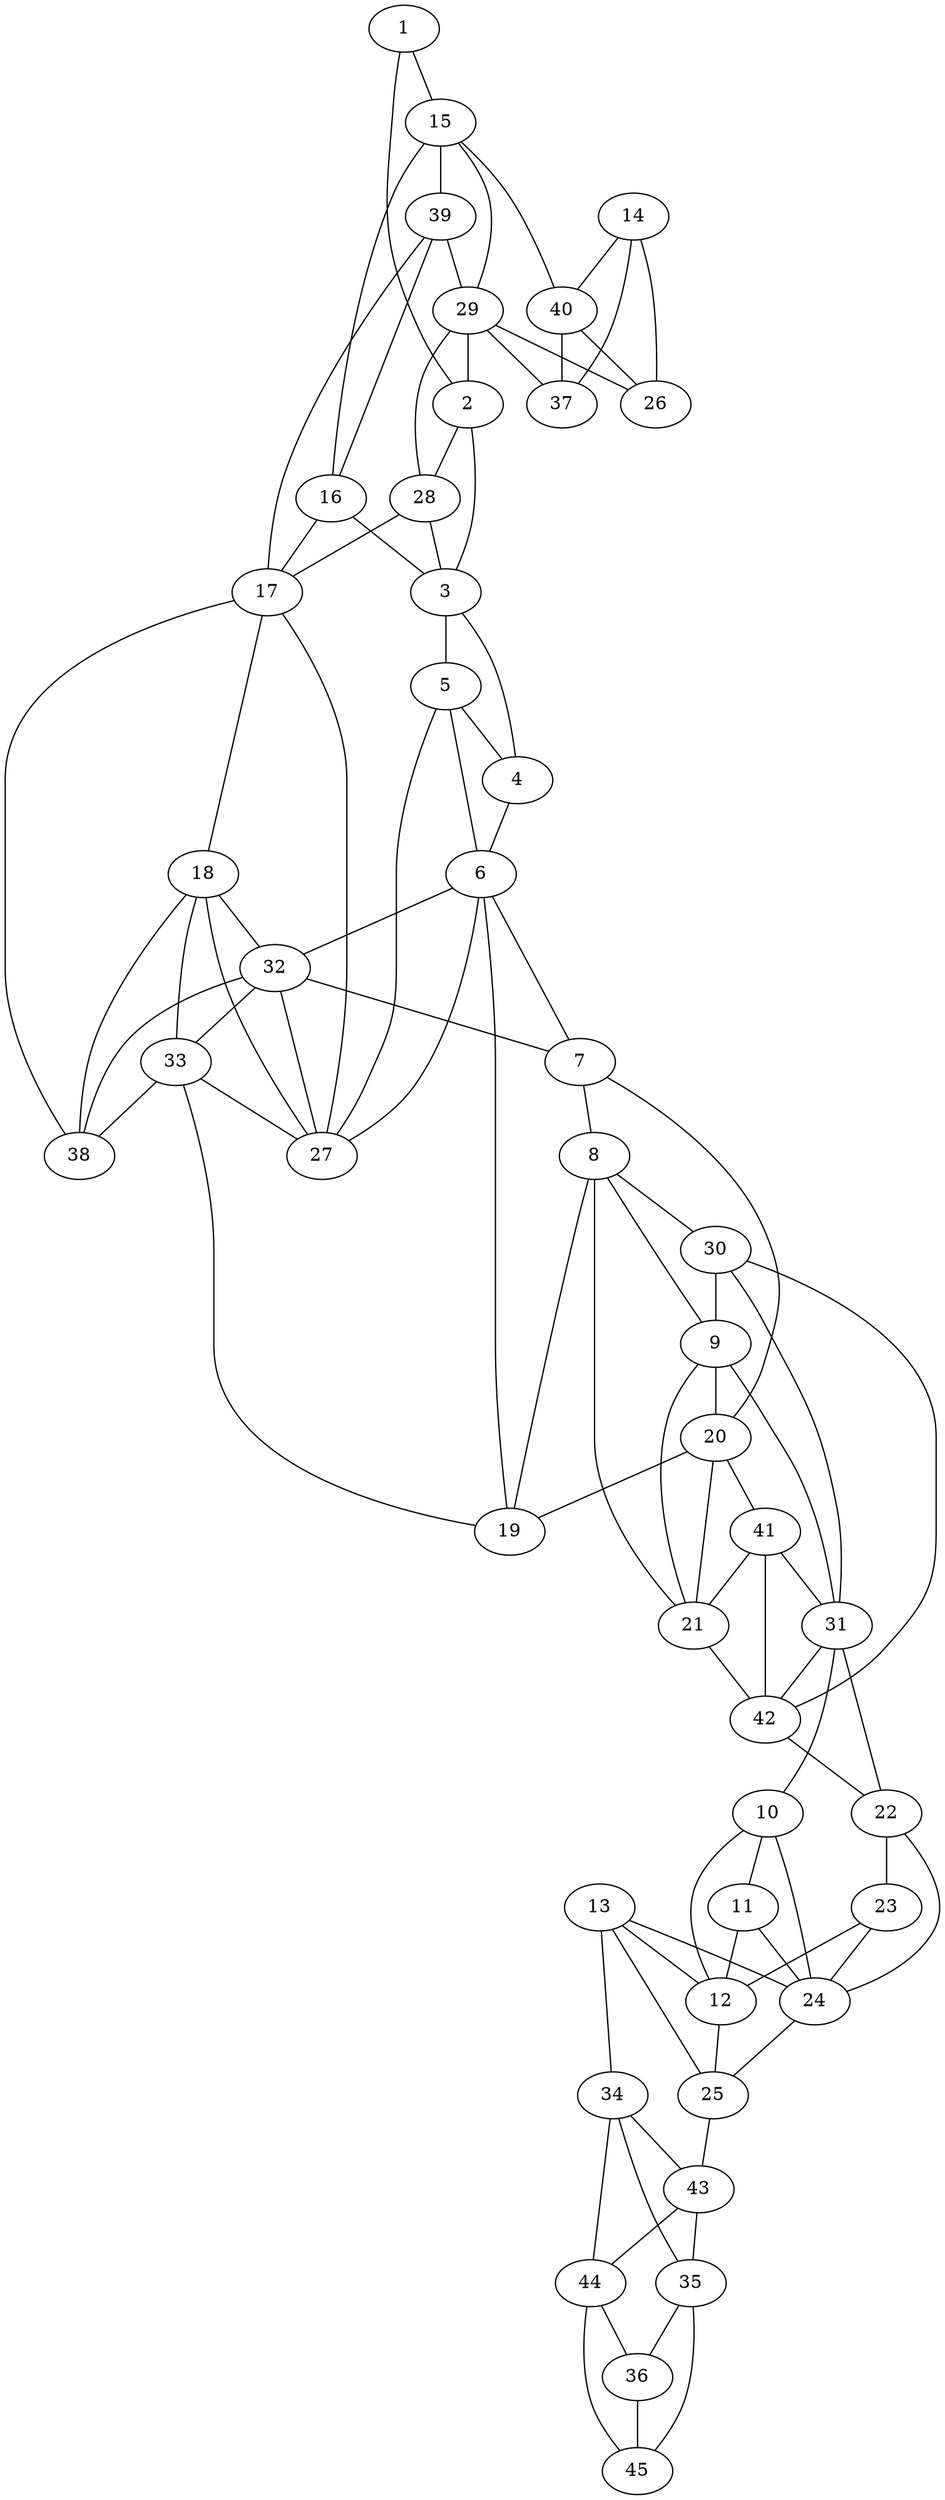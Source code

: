graph pdb1mop {
	1	 [aaLength=15,
		sequence=APGDVADVSRALRLT,
		type=0];
	15	 [aaLength=13,
		sequence=HEGHLALVRAAKR,
		type=0];
	1 -- 15	 [distance0="37.25215",
		frequency=1,
		type0=3];
	2	 [aaLength=13,
		sequence=HEGHLALVRAAKR,
		type=0];
	1 -- 2	 [distance0="30.5668",
		frequency=1,
		type0=2];
	3	 [aaLength=5,
		sequence=NPMQF,
		type=0];
	2 -- 3	 [distance0="28.91799",
		frequency=1,
		type0=2];
	28	 [aaLength=7,
		sequence=SVVVVSI,
		type=1];
	2 -- 28	 [distance0="3.0",
		frequency=1,
		type0=4];
	5	 [aaLength=12,
		sequence=TPDDDLAQLRAE,
		type=0];
	3 -- 5	 [distance0="25.76806",
		frequency=1,
		type0=3];
	4	 [aaLength=6,
		sequence=GDLDAY,
		type=0];
	3 -- 4	 [distance0="11.32107",
		distance1="3.0",
		frequency=2,
		type0=1,
		type1=4];
	6	 [aaLength=6,
		sequence=TTAAMY,
		type=0];
	4 -- 6	 [distance0="29.92054",
		frequency=1,
		type0=3];
	5 -- 4	 [distance0="21.14075",
		frequency=1,
		type0=1];
	27	 [aaLength=3,
		sequence=IAF,
		type=1];
	5 -- 27	 [distance0="3.0",
		frequency=1,
		type0=4];
	6 -- 5	 [distance0="22.37065",
		frequency=1,
		type0=1];
	7	 [aaLength=10,
		sequence=GPLAAELEGG,
		type=0];
	6 -- 7	 [distance0="29.13166",
		frequency=1,
		type0=3];
	19	 [aaLength=10,
		sequence=GPLAAELEGG,
		type=0];
	6 -- 19	 [distance0="28.38338",
		frequency=1,
		type0=2];
	32	 [aaLength=3,
		sequence=TVQ,
		type=1];
	6 -- 32	 [distance0="6.0",
		frequency=1,
		type0=4];
	8	 [aaLength=18,
		sequence=THFAGVLTVVLKLLQIVR,
		type=0];
	7 -- 8	 [distance0="21.47382",
		distance1="3.0",
		frequency=2,
		type0=2,
		type1=4];
	20	 [aaLength=18,
		sequence=THFAGVLTVVLKLLQIVR,
		type=0];
	7 -- 20	 [distance0="22.76407",
		frequency=1,
		type0=3];
	8 -- 19	 [distance0="19.92184",
		frequency=1,
		type0=2];
	30	 [aaLength=5,
		sequence=RVFFG,
		type=1];
	8 -- 30	 [distance0="2.0",
		frequency=1,
		type0=4];
	9	 [aaLength=15,
		sequence=DYQQLVLIRQLVADF,
		type=0];
	9 -- 8	 [distance0="28.14792",
		frequency=1,
		type0=2];
	9 -- 20	 [distance0="28.74015",
		frequency=1,
		type0=3];
	21	 [aaLength=15,
		sequence=DYQQLVLIRQLVADF,
		type=0];
	9 -- 21	 [distance0="3.539224",
		frequency=1,
		type0=1];
	31	 [aaLength=5,
		sequence=AVVGV,
		type=1];
	9 -- 31	 [distance0="4.0",
		frequency=1,
		type0=4];
	10	 [aaLength=7,
		sequence=SSRNRYL,
		type=0];
	12	 [aaLength=14,
		sequence=VALSAALTAAAHAA,
		type=0];
	10 -- 12	 [distance0="21.89451",
		frequency=1,
		type0=2];
	11	 [aaLength=8,
		sequence=DPAQRAAA,
		type=0];
	10 -- 11	 [distance0="10.43396",
		distance1="0.0",
		frequency=2,
		type0=1,
		type1=5];
	24	 [aaLength=14,
		sequence=VALSAALTAAAHAA,
		type=0];
	10 -- 24	 [distance0="29.19726",
		frequency=1,
		type0=3];
	11 -- 12	 [distance0="19.46228",
		distance1="0.0",
		frequency=2,
		type0=2,
		type1=5];
	11 -- 24	 [distance0="30.32725",
		frequency=1,
		type0=3];
	25	 [aaLength=15,
		sequence=GAQAALDAARAVLDA,
		type=0];
	12 -- 25	 [distance0="17.37083",
		frequency=1,
		type0=2];
	13	 [aaLength=15,
		sequence=GAQAALDAARAVLDA,
		type=0];
	13 -- 12	 [distance0="17.58177",
		frequency=1,
		type0=2];
	13 -- 24	 [distance0="23.36147",
		frequency=1,
		type0=3];
	13 -- 25	 [distance0="11.12767",
		frequency=1,
		type0=1];
	34	 [aaLength=9,
		sequence=AVDYLELRD,
		type=1];
	13 -- 34	 [distance0="4.0",
		frequency=1,
		type0=4];
	14	 [aaLength=15,
		sequence=APGDVADVSRALRLT,
		type=0];
	26	 [aaLength=3,
		sequence=NVY,
		type=1];
	14 -- 26	 [distance0="20.79252",
		frequency=1,
		type0=1];
	37	 [aaLength=3,
		sequence=NVY,
		type=1];
	14 -- 37	 [distance0="20.79252",
		frequency=1,
		type0=2];
	40	 [aaLength=7,
		sequence=RVMLVPT,
		type=1];
	14 -- 40	 [distance0="2.0",
		frequency=1,
		type0=4];
	29	 [aaLength=7,
		sequence=RVMLVPT,
		type=1];
	15 -- 29	 [distance0="25.13973",
		frequency=1,
		type0=2];
	39	 [aaLength=7,
		sequence=SVVVVSI,
		type=1];
	15 -- 39	 [distance0="3.0",
		frequency=1,
		type0=4];
	15 -- 40	 [distance0="25.13973",
		frequency=1,
		type0=3];
	16	 [aaLength=5,
		sequence=NPMQF,
		type=0];
	16 -- 15	 [distance0="31.20806",
		frequency=1,
		type0=3];
	16 -- 3	 [distance0="25.02411",
		frequency=1,
		type0=1];
	17	 [aaLength=12,
		sequence=TPDDDLAQLRAE,
		type=0];
	16 -- 17	 [distance0="27.72733",
		distance1="11.0",
		frequency=2,
		type0=2,
		type1=4];
	18	 [aaLength=6,
		sequence=TTAAMY,
		type=0];
	17 -- 18	 [distance0="24.7792",
		frequency=1,
		type0=3];
	17 -- 27	 [distance0="17.62889",
		frequency=1,
		type0=1];
	38	 [aaLength=3,
		sequence=IAF,
		type=1];
	17 -- 38	 [distance0="17.62889",
		distance1="3.0",
		frequency=2,
		type0=2,
		type1=4];
	18 -- 27	 [distance0="22.12288",
		frequency=1,
		type0=1];
	18 -- 32	 [distance0="24.6662",
		frequency=1,
		type0=3];
	33	 [aaLength=3,
		sequence=TVQ,
		type=1];
	18 -- 33	 [distance0="6.0",
		frequency=1,
		type0=4];
	18 -- 38	 [distance0="22.12288",
		frequency=1,
		type0=2];
	20 -- 19	 [distance0="19.99624",
		frequency=1,
		type0=2];
	41	 [aaLength=5,
		sequence=RVFFG,
		type=1];
	20 -- 41	 [distance0="2.0",
		frequency=1,
		type0=4];
	21 -- 8	 [distance0="28.7898",
		frequency=1,
		type0=3];
	21 -- 20	 [distance0="28.1946",
		frequency=1,
		type0=2];
	42	 [aaLength=5,
		sequence=AVVGV,
		type=1];
	21 -- 42	 [distance0="4.0",
		frequency=1,
		type0=4];
	22	 [aaLength=5,
		sequence=RNRYL,
		type=0];
	23	 [aaLength=8,
		sequence=DPAQRAAA,
		type=0];
	22 -- 23	 [distance0="8.894794",
		distance1="0.0",
		frequency=2,
		type0=1,
		type1=5];
	22 -- 24	 [distance0="23.73271",
		frequency=1,
		type0=2];
	22 -- 31	 [distance0="26.7557",
		frequency=1,
		type0=3];
	23 -- 12	 [distance0="26.67805",
		frequency=1,
		type0=3];
	23 -- 24	 [distance0="19.65726",
		distance1="0.0",
		frequency=2,
		type0=2,
		type1=5];
	24 -- 25	 [distance0="17.13337",
		distance1="2.0",
		frequency=2,
		type0=2,
		type1=4];
	43	 [aaLength=9,
		sequence=AVDYLELRD,
		type=1];
	25 -- 43	 [distance0="4.0",
		frequency=1,
		type0=4];
	27 -- 6	 [distance0="2.0",
		frequency=1,
		type0=4];
	27 -- 32	 [distance0="17.0",
		frequency=1,
		type0=2];
	28 -- 3	 [distance0="2.0",
		frequency=1,
		type0=4];
	28 -- 17	 [distance0="26.66041",
		frequency=1,
		type0=2];
	28 -- 29	 [distance0="27.0",
		frequency=1,
		type0=3];
	29 -- 2	 [distance0="4.0",
		frequency=1,
		type0=4];
	29 -- 26	 [distance0="21.0",
		frequency=1,
		type0=2];
	29 -- 37	 [distance0="21.0",
		frequency=1,
		type0=3];
	30 -- 9	 [distance0="2.0",
		frequency=1,
		type0=4];
	30 -- 31	 [distance0="26.0",
		frequency=1,
		type0=2];
	31 -- 10	 [distance0="11.0",
		frequency=1,
		type0=4];
	31 -- 42	 [distance0="0.0",
		frequency=1,
		type0=1];
	32 -- 7	 [distance0="1.0",
		frequency=1,
		type0=4];
	32 -- 33	 [distance0="0.0",
		frequency=1,
		type0=1];
	33 -- 19	 [distance0="1.0",
		frequency=1,
		type0=4];
	33 -- 27	 [distance0="17.0",
		frequency=1,
		type0=2];
	33 -- 38	 [distance0="17.0",
		frequency=1,
		type0=3];
	35	 [aaLength=10,
		sequence=SGRLLVAARL,
		type=1];
	34 -- 35	 [distance0="19.0",
		distance1="10.0",
		frequency=2,
		type0=3,
		type1=4];
	34 -- 43	 [distance0="0.0",
		frequency=1,
		type0=1];
	44	 [aaLength=11,
		sequence=GSGRLLVAARL,
		type=1];
	34 -- 44	 [distance0="18.0",
		frequency=1,
		type0=2];
	36	 [aaLength=10,
		sequence=TRLLDNIAIE,
		type=1];
	35 -- 36	 [distance0="12.0",
		distance1="2.0",
		frequency=2,
		type0=2,
		type1=4];
	45	 [aaLength=11,
		sequence=TRLLDNIAIEI,
		type=1];
	36 -- 45	 [distance0="0.0",
		frequency=1,
		type0=1];
	38 -- 32	 [distance0="17.0",
		frequency=1,
		type0=2];
	39 -- 16	 [distance0="2.0",
		frequency=1,
		type0=4];
	39 -- 17	 [distance0="26.66041",
		frequency=1,
		type0=2];
	39 -- 29	 [distance0="27.0",
		frequency=1,
		type0=3];
	40 -- 26	 [distance0="21.0",
		frequency=1,
		type0=2];
	40 -- 37	 [distance0="21.0",
		frequency=1,
		type0=3];
	41 -- 21	 [distance0="2.0",
		frequency=1,
		type0=4];
	41 -- 31	 [distance0="26.0",
		frequency=1,
		type0=2];
	41 -- 42	 [distance0="26.0",
		frequency=1,
		type0=3];
	42 -- 22	 [distance0="13.0",
		frequency=1,
		type0=4];
	42 -- 30	 [distance0="26.0",
		frequency=1,
		type0=2];
	43 -- 35	 [distance0="19.0",
		frequency=1,
		type0=3];
	43 -- 44	 [distance0="18.0",
		distance1="9.0",
		frequency=2,
		type0=2,
		type1=4];
	44 -- 36	 [distance0="13.0",
		frequency=1,
		type0=2];
	44 -- 45	 [distance0="13.0",
		distance1="2.0",
		frequency=2,
		type0=3,
		type1=4];
	45 -- 35	 [distance0="12.0",
		frequency=1,
		type0=2];
}
